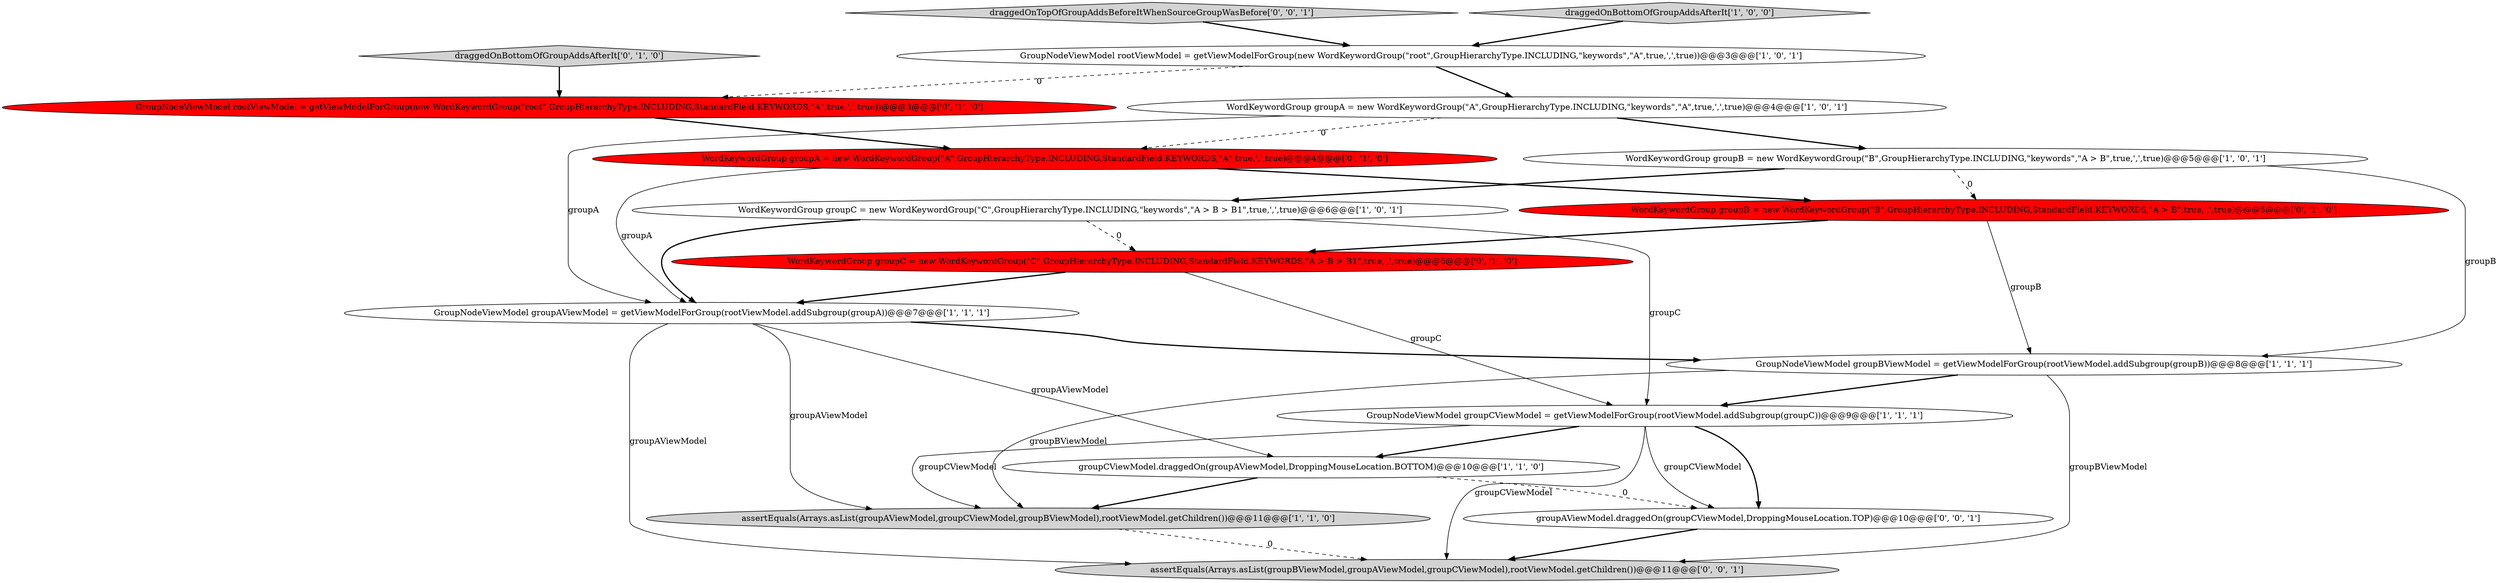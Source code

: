 digraph {
14 [style = filled, label = "WordKeywordGroup groupA = new WordKeywordGroup(\"A\",GroupHierarchyType.INCLUDING,StandardField.KEYWORDS,\"A\",true,',',true)@@@4@@@['0', '1', '0']", fillcolor = red, shape = ellipse image = "AAA1AAABBB2BBB"];
13 [style = filled, label = "GroupNodeViewModel rootViewModel = getViewModelForGroup(new WordKeywordGroup(\"root\",GroupHierarchyType.INCLUDING,StandardField.KEYWORDS,\"A\",true,',',true))@@@3@@@['0', '1', '0']", fillcolor = red, shape = ellipse image = "AAA1AAABBB2BBB"];
6 [style = filled, label = "groupCViewModel.draggedOn(groupAViewModel,DroppingMouseLocation.BOTTOM)@@@10@@@['1', '1', '0']", fillcolor = white, shape = ellipse image = "AAA0AAABBB1BBB"];
12 [style = filled, label = "draggedOnBottomOfGroupAddsAfterIt['0', '1', '0']", fillcolor = lightgray, shape = diamond image = "AAA0AAABBB2BBB"];
1 [style = filled, label = "WordKeywordGroup groupC = new WordKeywordGroup(\"C\",GroupHierarchyType.INCLUDING,\"keywords\",\"A > B > B1\",true,',',true)@@@6@@@['1', '0', '1']", fillcolor = white, shape = ellipse image = "AAA0AAABBB1BBB"];
4 [style = filled, label = "assertEquals(Arrays.asList(groupAViewModel,groupCViewModel,groupBViewModel),rootViewModel.getChildren())@@@11@@@['1', '1', '0']", fillcolor = lightgray, shape = ellipse image = "AAA0AAABBB1BBB"];
5 [style = filled, label = "GroupNodeViewModel groupCViewModel = getViewModelForGroup(rootViewModel.addSubgroup(groupC))@@@9@@@['1', '1', '1']", fillcolor = white, shape = ellipse image = "AAA0AAABBB1BBB"];
0 [style = filled, label = "GroupNodeViewModel rootViewModel = getViewModelForGroup(new WordKeywordGroup(\"root\",GroupHierarchyType.INCLUDING,\"keywords\",\"A\",true,',',true))@@@3@@@['1', '0', '1']", fillcolor = white, shape = ellipse image = "AAA0AAABBB1BBB"];
2 [style = filled, label = "GroupNodeViewModel groupBViewModel = getViewModelForGroup(rootViewModel.addSubgroup(groupB))@@@8@@@['1', '1', '1']", fillcolor = white, shape = ellipse image = "AAA0AAABBB1BBB"];
10 [style = filled, label = "WordKeywordGroup groupC = new WordKeywordGroup(\"C\",GroupHierarchyType.INCLUDING,StandardField.KEYWORDS,\"A > B > B1\",true,',',true)@@@6@@@['0', '1', '0']", fillcolor = red, shape = ellipse image = "AAA1AAABBB2BBB"];
11 [style = filled, label = "WordKeywordGroup groupB = new WordKeywordGroup(\"B\",GroupHierarchyType.INCLUDING,StandardField.KEYWORDS,\"A > B\",true,',',true)@@@5@@@['0', '1', '0']", fillcolor = red, shape = ellipse image = "AAA1AAABBB2BBB"];
17 [style = filled, label = "assertEquals(Arrays.asList(groupBViewModel,groupAViewModel,groupCViewModel),rootViewModel.getChildren())@@@11@@@['0', '0', '1']", fillcolor = lightgray, shape = ellipse image = "AAA0AAABBB3BBB"];
15 [style = filled, label = "groupAViewModel.draggedOn(groupCViewModel,DroppingMouseLocation.TOP)@@@10@@@['0', '0', '1']", fillcolor = white, shape = ellipse image = "AAA0AAABBB3BBB"];
9 [style = filled, label = "WordKeywordGroup groupA = new WordKeywordGroup(\"A\",GroupHierarchyType.INCLUDING,\"keywords\",\"A\",true,',',true)@@@4@@@['1', '0', '1']", fillcolor = white, shape = ellipse image = "AAA0AAABBB1BBB"];
3 [style = filled, label = "GroupNodeViewModel groupAViewModel = getViewModelForGroup(rootViewModel.addSubgroup(groupA))@@@7@@@['1', '1', '1']", fillcolor = white, shape = ellipse image = "AAA0AAABBB1BBB"];
7 [style = filled, label = "WordKeywordGroup groupB = new WordKeywordGroup(\"B\",GroupHierarchyType.INCLUDING,\"keywords\",\"A > B\",true,',',true)@@@5@@@['1', '0', '1']", fillcolor = white, shape = ellipse image = "AAA0AAABBB1BBB"];
16 [style = filled, label = "draggedOnTopOfGroupAddsBeforeItWhenSourceGroupWasBefore['0', '0', '1']", fillcolor = lightgray, shape = diamond image = "AAA0AAABBB3BBB"];
8 [style = filled, label = "draggedOnBottomOfGroupAddsAfterIt['1', '0', '0']", fillcolor = lightgray, shape = diamond image = "AAA0AAABBB1BBB"];
0->9 [style = bold, label=""];
16->0 [style = bold, label=""];
7->1 [style = bold, label=""];
4->17 [style = dashed, label="0"];
3->6 [style = solid, label="groupAViewModel"];
3->17 [style = solid, label="groupAViewModel"];
1->3 [style = bold, label=""];
7->11 [style = dashed, label="0"];
5->15 [style = bold, label=""];
10->3 [style = bold, label=""];
11->2 [style = solid, label="groupB"];
5->15 [style = solid, label="groupCViewModel"];
5->17 [style = solid, label="groupCViewModel"];
1->10 [style = dashed, label="0"];
10->5 [style = solid, label="groupC"];
9->7 [style = bold, label=""];
14->3 [style = solid, label="groupA"];
8->0 [style = bold, label=""];
12->13 [style = bold, label=""];
6->4 [style = bold, label=""];
5->4 [style = solid, label="groupCViewModel"];
15->17 [style = bold, label=""];
2->17 [style = solid, label="groupBViewModel"];
2->4 [style = solid, label="groupBViewModel"];
5->6 [style = bold, label=""];
3->2 [style = bold, label=""];
9->14 [style = dashed, label="0"];
6->15 [style = dashed, label="0"];
11->10 [style = bold, label=""];
0->13 [style = dashed, label="0"];
7->2 [style = solid, label="groupB"];
9->3 [style = solid, label="groupA"];
1->5 [style = solid, label="groupC"];
14->11 [style = bold, label=""];
13->14 [style = bold, label=""];
3->4 [style = solid, label="groupAViewModel"];
2->5 [style = bold, label=""];
}
